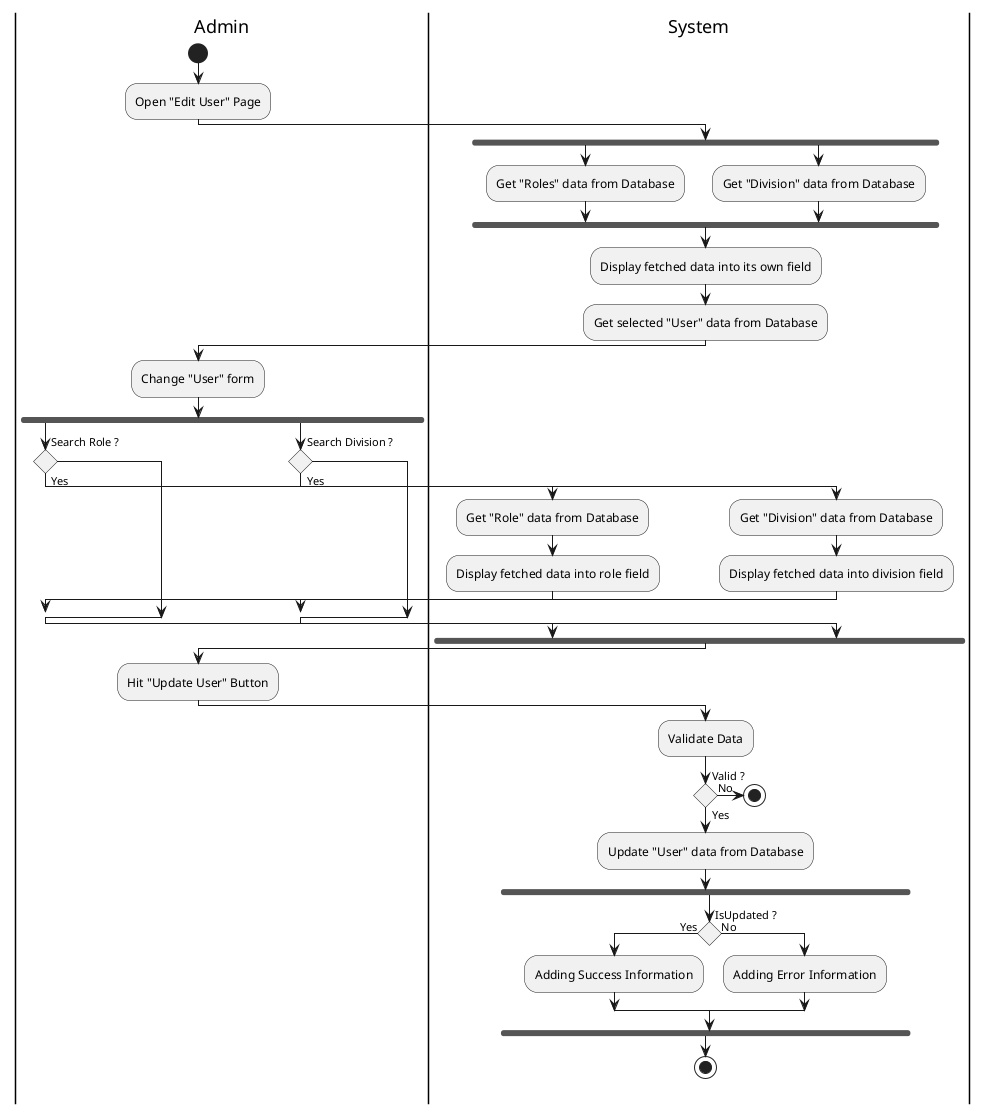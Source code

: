 @startuml UpdateUser

skinparam ConditionEndStyle hline
skinparam conditionStyle diamond
skinparam Monochrome true
skinparam Shadowing false

|Admin|
start
:Open "Edit User" Page;

|System|
fork
    :Get "Roles" data from Database;
forkagain
    :Get "Division" data from Database;
endfork
:Display fetched data into its own field;
:Get selected "User" data from Database;

|Admin|
:Change "User" form;

fork
|Admin|
if (Search Role ?) then (Yes)
    |System|
    :Get "Role" data from Database;
    :Display fetched data into role field;
endif
forkagain
|Admin|
if (Search Division ?) then (Yes)
    |System|
    :Get "Division" data from Database;
    :Display fetched data into division field;
endif
endfork

|Admin|
:Hit "Update User" Button;

|System|
:Validate Data;
if (Valid ?) then (Yes)
    :Update "User" data from Database;
    fork
        if (IsUpdated ?) then (Yes)
            :Adding Success Information;
        else (No)
            :Adding Error Information;
        endif
    endfork
    stop
else (No)
    stop
endif
@enduml